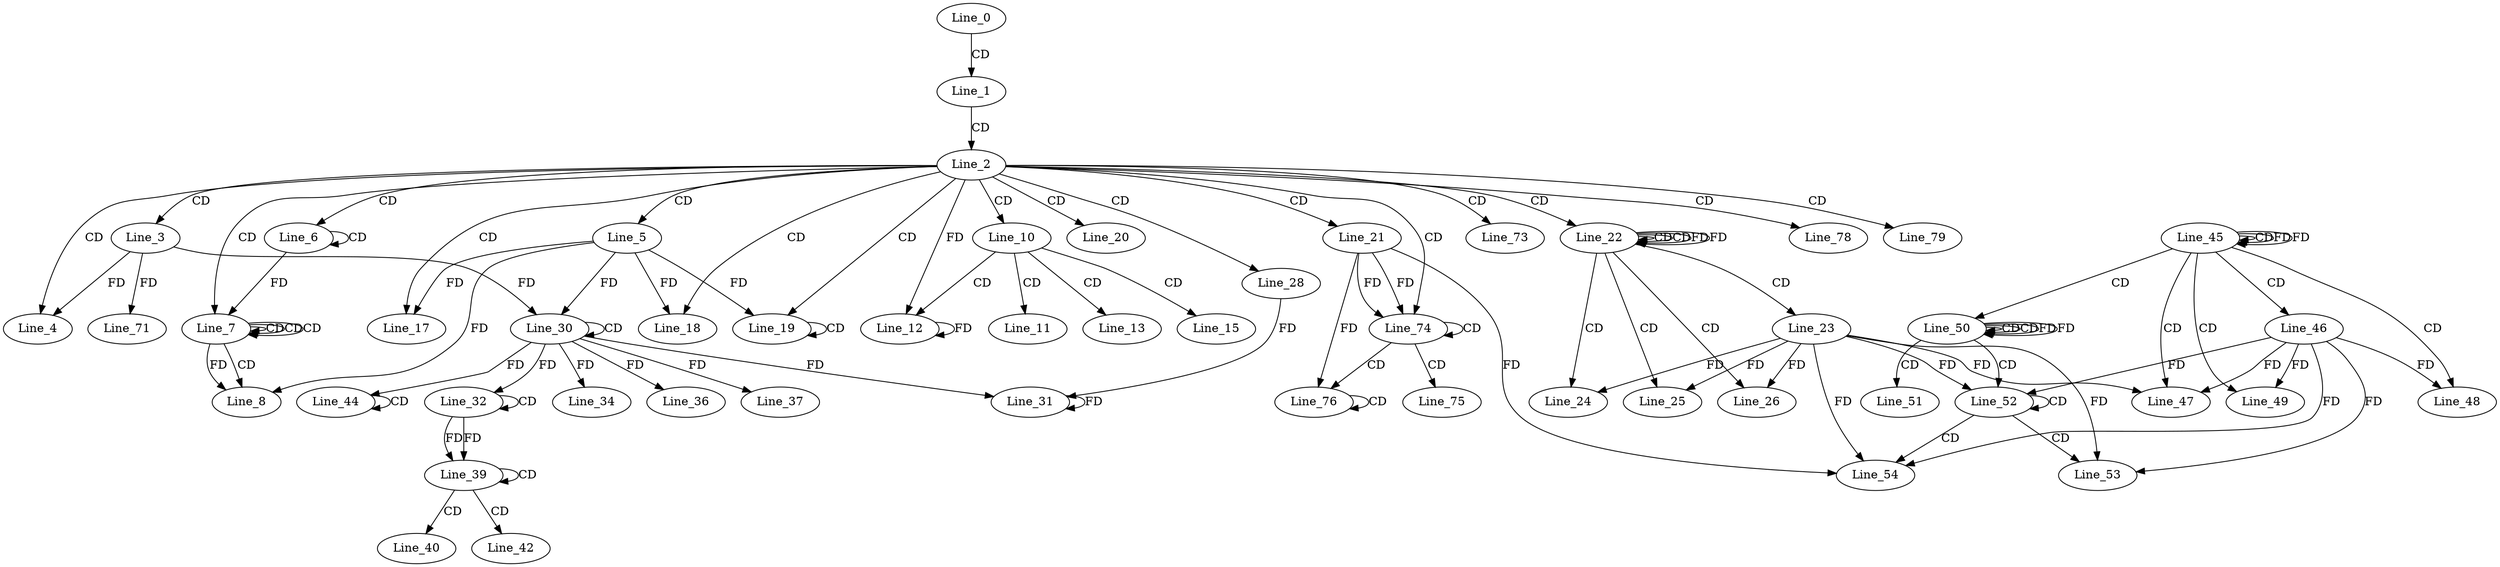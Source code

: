 digraph G {
  Line_0;
  Line_1;
  Line_2;
  Line_3;
  Line_4;
  Line_4;
  Line_5;
  Line_6;
  Line_6;
  Line_7;
  Line_7;
  Line_7;
  Line_7;
  Line_8;
  Line_8;
  Line_10;
  Line_11;
  Line_12;
  Line_13;
  Line_15;
  Line_17;
  Line_17;
  Line_18;
  Line_18;
  Line_19;
  Line_19;
  Line_20;
  Line_21;
  Line_22;
  Line_22;
  Line_22;
  Line_23;
  Line_24;
  Line_24;
  Line_25;
  Line_25;
  Line_26;
  Line_26;
  Line_28;
  Line_30;
  Line_30;
  Line_31;
  Line_31;
  Line_31;
  Line_32;
  Line_32;
  Line_32;
  Line_34;
  Line_36;
  Line_37;
  Line_39;
  Line_39;
  Line_40;
  Line_42;
  Line_44;
  Line_44;
  Line_45;
  Line_45;
  Line_45;
  Line_46;
  Line_47;
  Line_47;
  Line_48;
  Line_48;
  Line_49;
  Line_49;
  Line_50;
  Line_50;
  Line_50;
  Line_51;
  Line_52;
  Line_52;
  Line_52;
  Line_53;
  Line_53;
  Line_54;
  Line_54;
  Line_54;
  Line_71;
  Line_73;
  Line_74;
  Line_74;
  Line_75;
  Line_76;
  Line_76;
  Line_76;
  Line_78;
  Line_79;
  Line_0 -> Line_1 [ label="CD" ];
  Line_1 -> Line_2 [ label="CD" ];
  Line_2 -> Line_3 [ label="CD" ];
  Line_2 -> Line_4 [ label="CD" ];
  Line_3 -> Line_4 [ label="FD" ];
  Line_2 -> Line_5 [ label="CD" ];
  Line_2 -> Line_6 [ label="CD" ];
  Line_6 -> Line_6 [ label="CD" ];
  Line_2 -> Line_7 [ label="CD" ];
  Line_7 -> Line_7 [ label="CD" ];
  Line_7 -> Line_7 [ label="CD" ];
  Line_7 -> Line_7 [ label="CD" ];
  Line_6 -> Line_7 [ label="FD" ];
  Line_7 -> Line_8 [ label="CD" ];
  Line_5 -> Line_8 [ label="FD" ];
  Line_7 -> Line_8 [ label="FD" ];
  Line_2 -> Line_10 [ label="CD" ];
  Line_10 -> Line_11 [ label="CD" ];
  Line_10 -> Line_12 [ label="CD" ];
  Line_2 -> Line_12 [ label="FD" ];
  Line_12 -> Line_12 [ label="FD" ];
  Line_10 -> Line_13 [ label="CD" ];
  Line_10 -> Line_15 [ label="CD" ];
  Line_2 -> Line_17 [ label="CD" ];
  Line_5 -> Line_17 [ label="FD" ];
  Line_2 -> Line_18 [ label="CD" ];
  Line_5 -> Line_18 [ label="FD" ];
  Line_2 -> Line_19 [ label="CD" ];
  Line_19 -> Line_19 [ label="CD" ];
  Line_5 -> Line_19 [ label="FD" ];
  Line_2 -> Line_20 [ label="CD" ];
  Line_2 -> Line_21 [ label="CD" ];
  Line_2 -> Line_22 [ label="CD" ];
  Line_22 -> Line_22 [ label="CD" ];
  Line_22 -> Line_22 [ label="CD" ];
  Line_22 -> Line_22 [ label="FD" ];
  Line_22 -> Line_23 [ label="CD" ];
  Line_22 -> Line_24 [ label="CD" ];
  Line_23 -> Line_24 [ label="FD" ];
  Line_22 -> Line_25 [ label="CD" ];
  Line_23 -> Line_25 [ label="FD" ];
  Line_22 -> Line_26 [ label="CD" ];
  Line_23 -> Line_26 [ label="FD" ];
  Line_2 -> Line_28 [ label="CD" ];
  Line_30 -> Line_30 [ label="CD" ];
  Line_3 -> Line_30 [ label="FD" ];
  Line_5 -> Line_30 [ label="FD" ];
  Line_28 -> Line_31 [ label="FD" ];
  Line_31 -> Line_31 [ label="FD" ];
  Line_30 -> Line_31 [ label="FD" ];
  Line_32 -> Line_32 [ label="CD" ];
  Line_30 -> Line_32 [ label="FD" ];
  Line_30 -> Line_34 [ label="FD" ];
  Line_30 -> Line_36 [ label="FD" ];
  Line_30 -> Line_37 [ label="FD" ];
  Line_32 -> Line_39 [ label="FD" ];
  Line_39 -> Line_39 [ label="CD" ];
  Line_32 -> Line_39 [ label="FD" ];
  Line_39 -> Line_40 [ label="CD" ];
  Line_39 -> Line_42 [ label="CD" ];
  Line_44 -> Line_44 [ label="CD" ];
  Line_30 -> Line_44 [ label="FD" ];
  Line_45 -> Line_45 [ label="CD" ];
  Line_45 -> Line_45 [ label="FD" ];
  Line_45 -> Line_46 [ label="CD" ];
  Line_45 -> Line_47 [ label="CD" ];
  Line_46 -> Line_47 [ label="FD" ];
  Line_23 -> Line_47 [ label="FD" ];
  Line_45 -> Line_48 [ label="CD" ];
  Line_46 -> Line_48 [ label="FD" ];
  Line_45 -> Line_49 [ label="CD" ];
  Line_46 -> Line_49 [ label="FD" ];
  Line_45 -> Line_50 [ label="CD" ];
  Line_50 -> Line_50 [ label="CD" ];
  Line_50 -> Line_50 [ label="CD" ];
  Line_50 -> Line_50 [ label="FD" ];
  Line_50 -> Line_51 [ label="CD" ];
  Line_50 -> Line_52 [ label="CD" ];
  Line_52 -> Line_52 [ label="CD" ];
  Line_46 -> Line_52 [ label="FD" ];
  Line_23 -> Line_52 [ label="FD" ];
  Line_52 -> Line_53 [ label="CD" ];
  Line_46 -> Line_53 [ label="FD" ];
  Line_23 -> Line_53 [ label="FD" ];
  Line_52 -> Line_54 [ label="CD" ];
  Line_21 -> Line_54 [ label="FD" ];
  Line_46 -> Line_54 [ label="FD" ];
  Line_23 -> Line_54 [ label="FD" ];
  Line_3 -> Line_71 [ label="FD" ];
  Line_2 -> Line_73 [ label="CD" ];
  Line_2 -> Line_74 [ label="CD" ];
  Line_21 -> Line_74 [ label="FD" ];
  Line_74 -> Line_74 [ label="CD" ];
  Line_21 -> Line_74 [ label="FD" ];
  Line_74 -> Line_75 [ label="CD" ];
  Line_74 -> Line_76 [ label="CD" ];
  Line_76 -> Line_76 [ label="CD" ];
  Line_21 -> Line_76 [ label="FD" ];
  Line_2 -> Line_78 [ label="CD" ];
  Line_2 -> Line_79 [ label="CD" ];
  Line_22 -> Line_22 [ label="FD" ];
  Line_45 -> Line_45 [ label="FD" ];
  Line_50 -> Line_50 [ label="FD" ];
}

